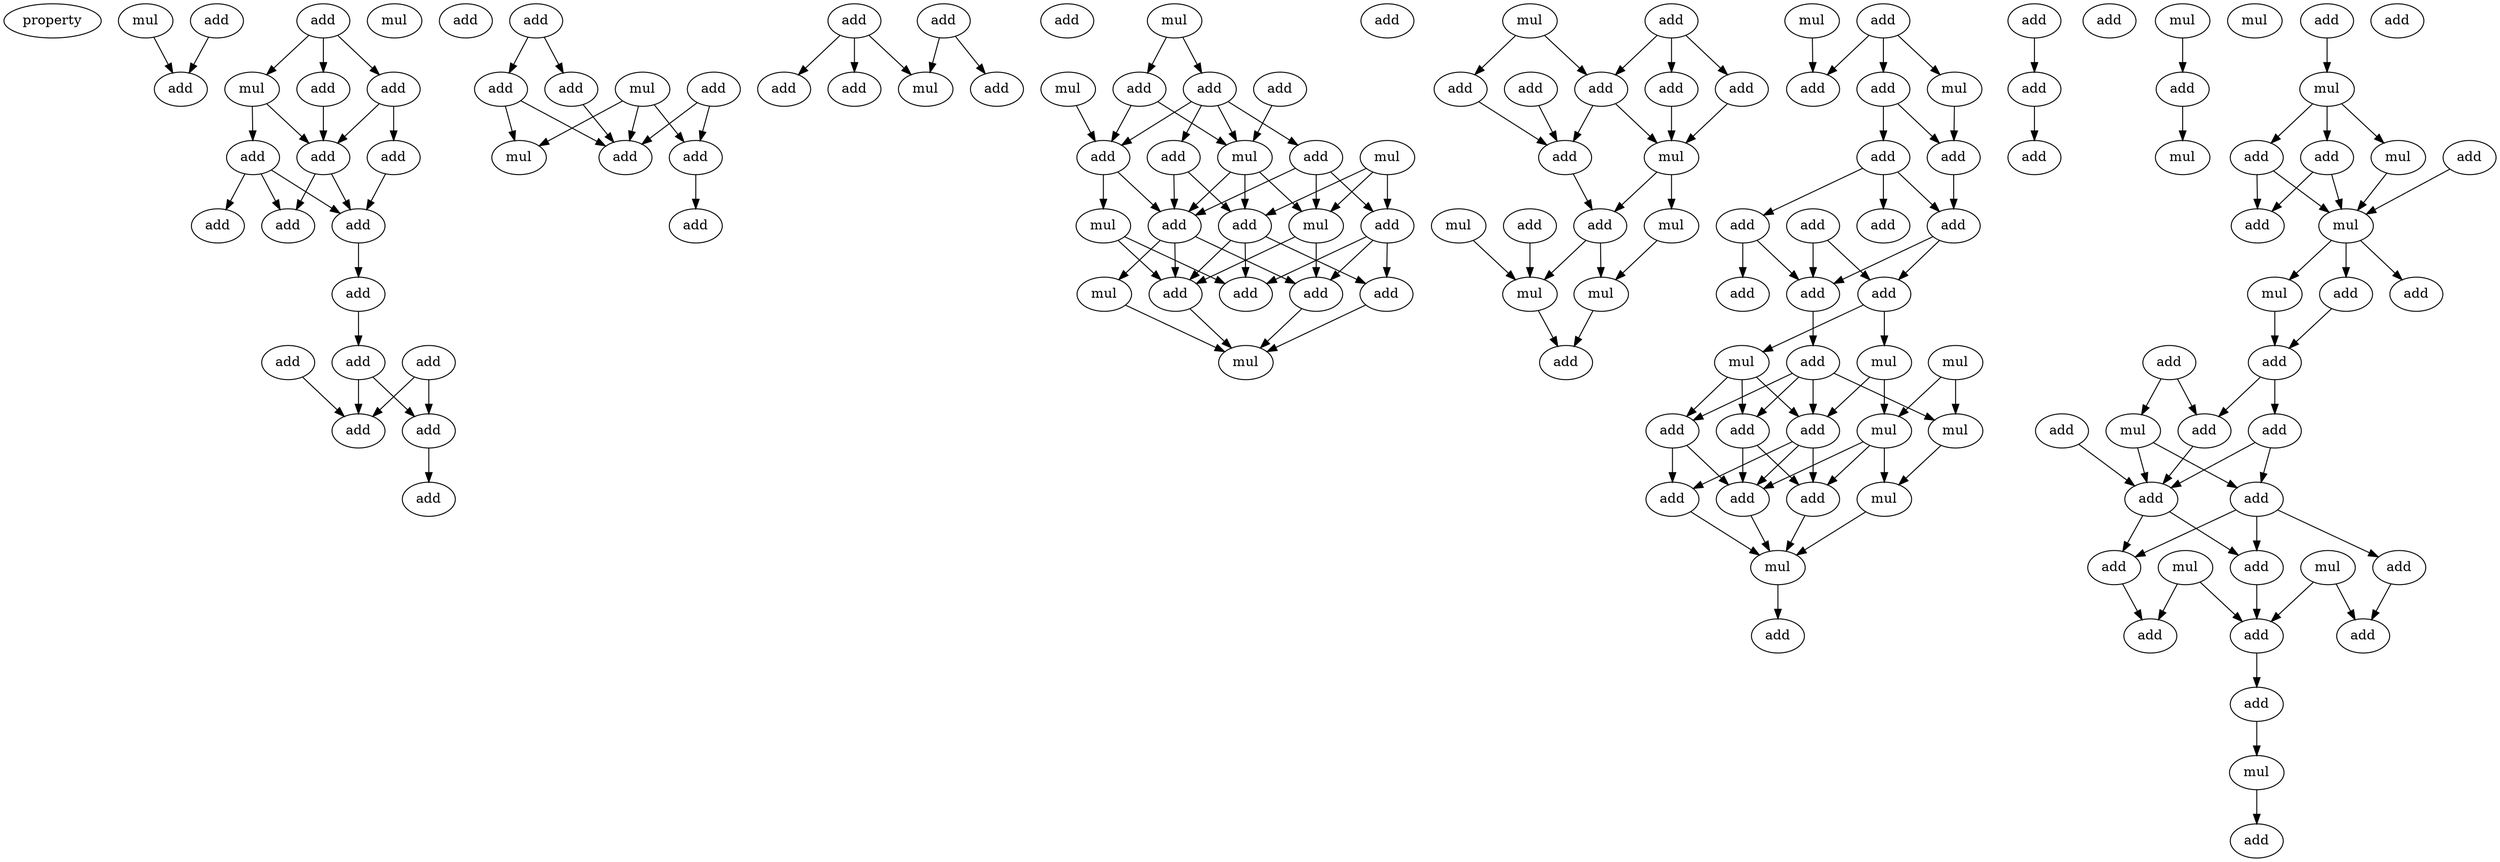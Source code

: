 digraph {
    node [fontcolor=black]
    property [mul=2,lf=1.5]
    0 [ label = mul ];
    1 [ label = add ];
    2 [ label = add ];
    3 [ label = add ];
    4 [ label = mul ];
    5 [ label = add ];
    6 [ label = add ];
    7 [ label = add ];
    8 [ label = add ];
    9 [ label = add ];
    10 [ label = add ];
    11 [ label = add ];
    12 [ label = add ];
    13 [ label = add ];
    14 [ label = mul ];
    15 [ label = add ];
    16 [ label = add ];
    17 [ label = add ];
    18 [ label = add ];
    19 [ label = add ];
    20 [ label = add ];
    21 [ label = add ];
    22 [ label = add ];
    23 [ label = mul ];
    24 [ label = add ];
    25 [ label = add ];
    26 [ label = add ];
    27 [ label = mul ];
    28 [ label = add ];
    29 [ label = add ];
    30 [ label = add ];
    31 [ label = add ];
    32 [ label = add ];
    33 [ label = add ];
    34 [ label = mul ];
    35 [ label = add ];
    36 [ label = add ];
    37 [ label = add ];
    38 [ label = mul ];
    39 [ label = mul ];
    40 [ label = add ];
    41 [ label = add ];
    42 [ label = add ];
    43 [ label = add ];
    44 [ label = mul ];
    45 [ label = add ];
    46 [ label = add ];
    47 [ label = mul ];
    48 [ label = add ];
    49 [ label = add ];
    50 [ label = add ];
    51 [ label = add ];
    52 [ label = mul ];
    53 [ label = mul ];
    54 [ label = add ];
    55 [ label = add ];
    56 [ label = add ];
    57 [ label = add ];
    58 [ label = mul ];
    59 [ label = mul ];
    60 [ label = add ];
    61 [ label = mul ];
    62 [ label = add ];
    63 [ label = add ];
    64 [ label = add ];
    65 [ label = add ];
    66 [ label = add ];
    67 [ label = mul ];
    68 [ label = add ];
    69 [ label = mul ];
    70 [ label = add ];
    71 [ label = add ];
    72 [ label = mul ];
    73 [ label = mul ];
    74 [ label = mul ];
    75 [ label = mul ];
    76 [ label = add ];
    77 [ label = add ];
    78 [ label = mul ];
    79 [ label = add ];
    80 [ label = add ];
    81 [ label = add ];
    82 [ label = add ];
    83 [ label = add ];
    84 [ label = add ];
    85 [ label = add ];
    86 [ label = add ];
    87 [ label = add ];
    88 [ label = add ];
    89 [ label = add ];
    90 [ label = mul ];
    91 [ label = mul ];
    92 [ label = add ];
    93 [ label = mul ];
    94 [ label = add ];
    95 [ label = mul ];
    96 [ label = add ];
    97 [ label = add ];
    98 [ label = mul ];
    99 [ label = add ];
    100 [ label = add ];
    101 [ label = mul ];
    102 [ label = add ];
    103 [ label = mul ];
    104 [ label = add ];
    105 [ label = add ];
    106 [ label = add ];
    107 [ label = add ];
    108 [ label = add ];
    109 [ label = mul ];
    110 [ label = add ];
    111 [ label = mul ];
    112 [ label = add ];
    113 [ label = mul ];
    114 [ label = mul ];
    115 [ label = mul ];
    116 [ label = add ];
    117 [ label = add ];
    118 [ label = add ];
    119 [ label = add ];
    120 [ label = mul ];
    121 [ label = mul ];
    122 [ label = add ];
    123 [ label = add ];
    124 [ label = add ];
    125 [ label = add ];
    126 [ label = add ];
    127 [ label = mul ];
    128 [ label = add ];
    129 [ label = add ];
    130 [ label = add ];
    131 [ label = add ];
    132 [ label = add ];
    133 [ label = mul ];
    134 [ label = add ];
    135 [ label = mul ];
    136 [ label = add ];
    137 [ label = add ];
    138 [ label = add ];
    139 [ label = add ];
    140 [ label = add ];
    141 [ label = add ];
    142 [ label = mul ];
    143 [ label = add ];
    0 -> 2 [ name = 0 ];
    1 -> 2 [ name = 1 ];
    3 -> 4 [ name = 2 ];
    3 -> 5 [ name = 3 ];
    3 -> 6 [ name = 4 ];
    4 -> 8 [ name = 5 ];
    4 -> 9 [ name = 6 ];
    5 -> 8 [ name = 7 ];
    6 -> 7 [ name = 8 ];
    6 -> 8 [ name = 9 ];
    7 -> 12 [ name = 10 ];
    8 -> 10 [ name = 11 ];
    8 -> 12 [ name = 12 ];
    9 -> 10 [ name = 13 ];
    9 -> 11 [ name = 14 ];
    9 -> 12 [ name = 15 ];
    12 -> 13 [ name = 16 ];
    13 -> 16 [ name = 17 ];
    15 -> 19 [ name = 18 ];
    15 -> 20 [ name = 19 ];
    16 -> 19 [ name = 20 ];
    16 -> 20 [ name = 21 ];
    17 -> 19 [ name = 22 ];
    20 -> 21 [ name = 23 ];
    22 -> 25 [ name = 24 ];
    22 -> 26 [ name = 25 ];
    23 -> 27 [ name = 26 ];
    23 -> 28 [ name = 27 ];
    23 -> 29 [ name = 28 ];
    24 -> 28 [ name = 29 ];
    24 -> 29 [ name = 30 ];
    25 -> 27 [ name = 31 ];
    25 -> 29 [ name = 32 ];
    26 -> 29 [ name = 33 ];
    28 -> 30 [ name = 34 ];
    31 -> 34 [ name = 35 ];
    31 -> 35 [ name = 36 ];
    31 -> 37 [ name = 37 ];
    33 -> 34 [ name = 38 ];
    33 -> 36 [ name = 39 ];
    38 -> 40 [ name = 40 ];
    38 -> 43 [ name = 41 ];
    39 -> 46 [ name = 42 ];
    40 -> 45 [ name = 43 ];
    40 -> 46 [ name = 44 ];
    40 -> 47 [ name = 45 ];
    40 -> 48 [ name = 46 ];
    41 -> 47 [ name = 47 ];
    43 -> 46 [ name = 48 ];
    43 -> 47 [ name = 49 ];
    44 -> 50 [ name = 50 ];
    44 -> 51 [ name = 51 ];
    44 -> 53 [ name = 52 ];
    45 -> 49 [ name = 53 ];
    45 -> 51 [ name = 54 ];
    45 -> 53 [ name = 55 ];
    46 -> 49 [ name = 56 ];
    46 -> 52 [ name = 57 ];
    47 -> 49 [ name = 58 ];
    47 -> 50 [ name = 59 ];
    47 -> 53 [ name = 60 ];
    48 -> 49 [ name = 61 ];
    48 -> 50 [ name = 62 ];
    49 -> 54 [ name = 63 ];
    49 -> 56 [ name = 64 ];
    49 -> 58 [ name = 65 ];
    50 -> 55 [ name = 66 ];
    50 -> 56 [ name = 67 ];
    50 -> 57 [ name = 68 ];
    51 -> 54 [ name = 69 ];
    51 -> 55 [ name = 70 ];
    51 -> 57 [ name = 71 ];
    52 -> 56 [ name = 72 ];
    52 -> 57 [ name = 73 ];
    53 -> 54 [ name = 74 ];
    53 -> 56 [ name = 75 ];
    54 -> 59 [ name = 76 ];
    55 -> 59 [ name = 77 ];
    56 -> 59 [ name = 78 ];
    58 -> 59 [ name = 79 ];
    60 -> 63 [ name = 80 ];
    60 -> 65 [ name = 81 ];
    60 -> 66 [ name = 82 ];
    61 -> 62 [ name = 83 ];
    61 -> 63 [ name = 84 ];
    62 -> 68 [ name = 85 ];
    63 -> 67 [ name = 86 ];
    63 -> 68 [ name = 87 ];
    64 -> 68 [ name = 88 ];
    65 -> 67 [ name = 89 ];
    66 -> 67 [ name = 90 ];
    67 -> 70 [ name = 91 ];
    67 -> 72 [ name = 92 ];
    68 -> 70 [ name = 93 ];
    69 -> 73 [ name = 94 ];
    70 -> 73 [ name = 95 ];
    70 -> 74 [ name = 96 ];
    71 -> 73 [ name = 97 ];
    72 -> 74 [ name = 98 ];
    73 -> 76 [ name = 99 ];
    74 -> 76 [ name = 100 ];
    75 -> 80 [ name = 101 ];
    77 -> 78 [ name = 102 ];
    77 -> 79 [ name = 103 ];
    77 -> 80 [ name = 104 ];
    78 -> 81 [ name = 105 ];
    79 -> 81 [ name = 106 ];
    79 -> 82 [ name = 107 ];
    81 -> 85 [ name = 108 ];
    82 -> 83 [ name = 109 ];
    82 -> 85 [ name = 110 ];
    82 -> 86 [ name = 111 ];
    84 -> 87 [ name = 112 ];
    84 -> 89 [ name = 113 ];
    85 -> 87 [ name = 114 ];
    85 -> 89 [ name = 115 ];
    86 -> 88 [ name = 116 ];
    86 -> 89 [ name = 117 ];
    87 -> 91 [ name = 118 ];
    87 -> 93 [ name = 119 ];
    89 -> 92 [ name = 120 ];
    90 -> 95 [ name = 121 ];
    90 -> 98 [ name = 122 ];
    91 -> 94 [ name = 123 ];
    91 -> 96 [ name = 124 ];
    91 -> 97 [ name = 125 ];
    92 -> 94 [ name = 126 ];
    92 -> 96 [ name = 127 ];
    92 -> 97 [ name = 128 ];
    92 -> 98 [ name = 129 ];
    93 -> 95 [ name = 130 ];
    93 -> 97 [ name = 131 ];
    94 -> 100 [ name = 132 ];
    94 -> 102 [ name = 133 ];
    95 -> 100 [ name = 134 ];
    95 -> 101 [ name = 135 ];
    95 -> 102 [ name = 136 ];
    96 -> 99 [ name = 137 ];
    96 -> 102 [ name = 138 ];
    97 -> 99 [ name = 139 ];
    97 -> 100 [ name = 140 ];
    97 -> 102 [ name = 141 ];
    98 -> 101 [ name = 142 ];
    99 -> 103 [ name = 143 ];
    100 -> 103 [ name = 144 ];
    101 -> 103 [ name = 145 ];
    102 -> 103 [ name = 146 ];
    103 -> 104 [ name = 147 ];
    105 -> 107 [ name = 148 ];
    107 -> 108 [ name = 149 ];
    109 -> 110 [ name = 150 ];
    110 -> 113 [ name = 151 ];
    112 -> 114 [ name = 152 ];
    114 -> 115 [ name = 153 ];
    114 -> 116 [ name = 154 ];
    114 -> 118 [ name = 155 ];
    115 -> 120 [ name = 156 ];
    116 -> 119 [ name = 157 ];
    116 -> 120 [ name = 158 ];
    117 -> 120 [ name = 159 ];
    118 -> 119 [ name = 160 ];
    118 -> 120 [ name = 161 ];
    120 -> 121 [ name = 162 ];
    120 -> 122 [ name = 163 ];
    120 -> 123 [ name = 164 ];
    121 -> 125 [ name = 165 ];
    123 -> 125 [ name = 166 ];
    125 -> 129 [ name = 167 ];
    125 -> 130 [ name = 168 ];
    126 -> 127 [ name = 169 ];
    126 -> 129 [ name = 170 ];
    127 -> 131 [ name = 171 ];
    127 -> 132 [ name = 172 ];
    128 -> 131 [ name = 173 ];
    129 -> 131 [ name = 174 ];
    130 -> 131 [ name = 175 ];
    130 -> 132 [ name = 176 ];
    131 -> 134 [ name = 177 ];
    131 -> 136 [ name = 178 ];
    132 -> 134 [ name = 179 ];
    132 -> 136 [ name = 180 ];
    132 -> 137 [ name = 181 ];
    133 -> 139 [ name = 182 ];
    133 -> 140 [ name = 183 ];
    134 -> 138 [ name = 184 ];
    135 -> 138 [ name = 185 ];
    135 -> 140 [ name = 186 ];
    136 -> 140 [ name = 187 ];
    137 -> 139 [ name = 188 ];
    140 -> 141 [ name = 189 ];
    141 -> 142 [ name = 190 ];
    142 -> 143 [ name = 191 ];
}
